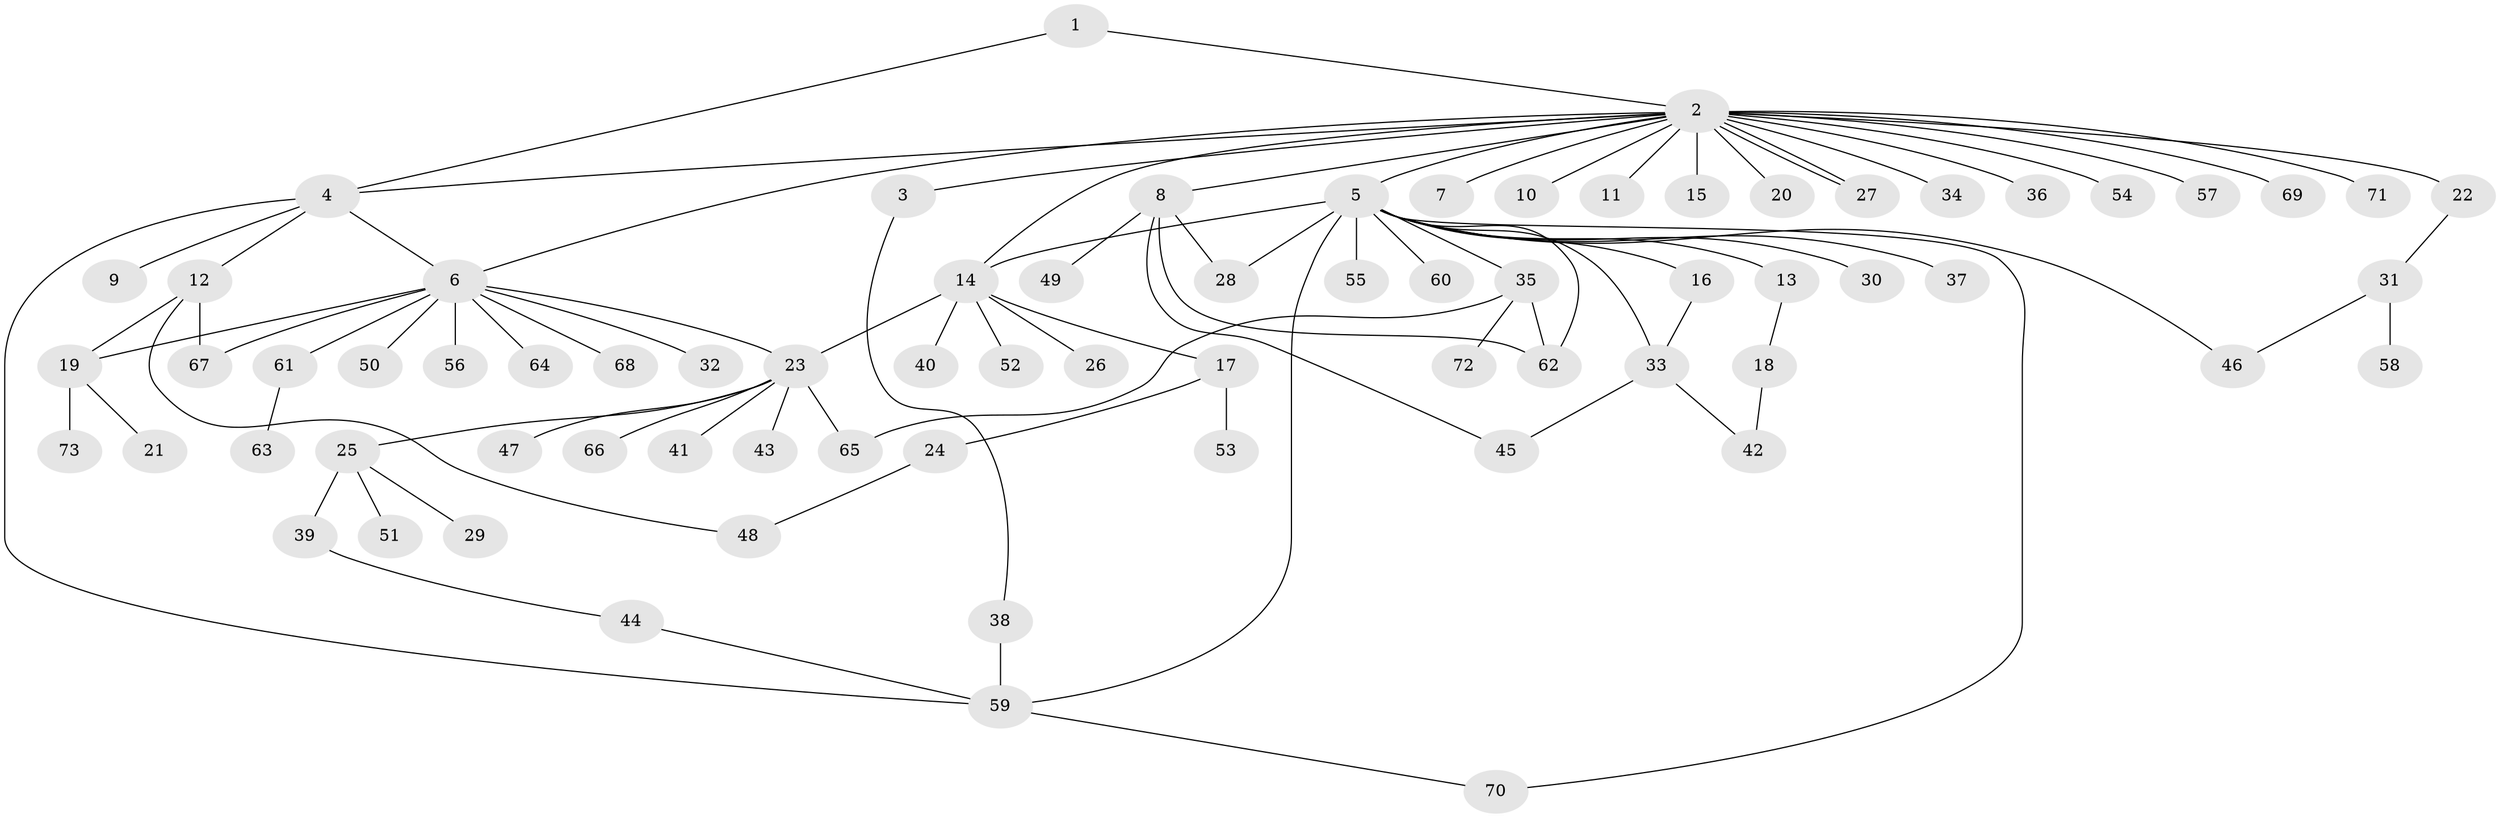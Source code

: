 // coarse degree distribution, {2: 0.06896551724137931, 1: 0.8620689655172413, 14: 0.034482758620689655, 13: 0.034482758620689655}
// Generated by graph-tools (version 1.1) at 2025/50/03/04/25 21:50:42]
// undirected, 73 vertices, 92 edges
graph export_dot {
graph [start="1"]
  node [color=gray90,style=filled];
  1;
  2;
  3;
  4;
  5;
  6;
  7;
  8;
  9;
  10;
  11;
  12;
  13;
  14;
  15;
  16;
  17;
  18;
  19;
  20;
  21;
  22;
  23;
  24;
  25;
  26;
  27;
  28;
  29;
  30;
  31;
  32;
  33;
  34;
  35;
  36;
  37;
  38;
  39;
  40;
  41;
  42;
  43;
  44;
  45;
  46;
  47;
  48;
  49;
  50;
  51;
  52;
  53;
  54;
  55;
  56;
  57;
  58;
  59;
  60;
  61;
  62;
  63;
  64;
  65;
  66;
  67;
  68;
  69;
  70;
  71;
  72;
  73;
  1 -- 2;
  1 -- 4;
  2 -- 3;
  2 -- 4;
  2 -- 5;
  2 -- 6;
  2 -- 7;
  2 -- 8;
  2 -- 10;
  2 -- 11;
  2 -- 14;
  2 -- 15;
  2 -- 20;
  2 -- 22;
  2 -- 27;
  2 -- 27;
  2 -- 34;
  2 -- 36;
  2 -- 54;
  2 -- 57;
  2 -- 69;
  2 -- 71;
  3 -- 38;
  4 -- 6;
  4 -- 9;
  4 -- 12;
  4 -- 59;
  5 -- 13;
  5 -- 14;
  5 -- 16;
  5 -- 28;
  5 -- 30;
  5 -- 33;
  5 -- 35;
  5 -- 37;
  5 -- 46;
  5 -- 55;
  5 -- 59;
  5 -- 60;
  5 -- 62;
  5 -- 70;
  6 -- 19;
  6 -- 23;
  6 -- 32;
  6 -- 50;
  6 -- 56;
  6 -- 61;
  6 -- 64;
  6 -- 67;
  6 -- 68;
  8 -- 28;
  8 -- 45;
  8 -- 49;
  8 -- 62;
  12 -- 19;
  12 -- 48;
  12 -- 67;
  13 -- 18;
  14 -- 17;
  14 -- 23;
  14 -- 26;
  14 -- 40;
  14 -- 52;
  16 -- 33;
  17 -- 24;
  17 -- 53;
  18 -- 42;
  19 -- 21;
  19 -- 73;
  22 -- 31;
  23 -- 25;
  23 -- 41;
  23 -- 43;
  23 -- 47;
  23 -- 65;
  23 -- 66;
  24 -- 48;
  25 -- 29;
  25 -- 39;
  25 -- 51;
  31 -- 46;
  31 -- 58;
  33 -- 42;
  33 -- 45;
  35 -- 62;
  35 -- 65;
  35 -- 72;
  38 -- 59;
  39 -- 44;
  44 -- 59;
  59 -- 70;
  61 -- 63;
}
